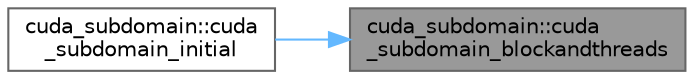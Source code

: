 digraph "cuda_subdomain::cuda_subdomain_blockandthreads"
{
 // LATEX_PDF_SIZE
  bgcolor="transparent";
  edge [fontname=Helvetica,fontsize=10,labelfontname=Helvetica,labelfontsize=10];
  node [fontname=Helvetica,fontsize=10,shape=box,height=0.2,width=0.4];
  rankdir="RL";
  Node1 [id="Node000001",label="cuda_subdomain::cuda\l_subdomain_blockandthreads",height=0.2,width=0.4,color="gray40", fillcolor="grey60", style="filled", fontcolor="black",tooltip=" "];
  Node1 -> Node2 [id="edge1_Node000001_Node000002",dir="back",color="steelblue1",style="solid",tooltip=" "];
  Node2 [id="Node000002",label="cuda_subdomain::cuda\l_subdomain_initial",height=0.2,width=0.4,color="grey40", fillcolor="white", style="filled",URL="$namespacecuda__subdomain.html#a5d8b98bd38d2f6dc1e19c2d8a714ed49",tooltip=" "];
}
